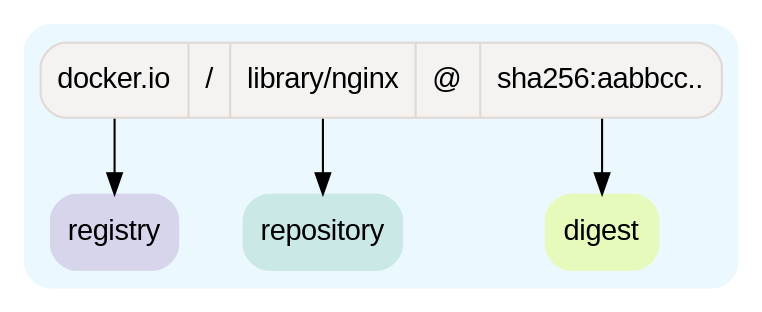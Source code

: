 # To generate the image used, run the following command
# dot -Tpng -o static/img/concepts/reference/by_digest.png docs/concepts/reference_by_digest.dot
digraph G {
	graph [
        dpi=600
		fontname = "Helvetica,Arial,sans-serif"
	]
	node [shape=record style="rounded,filled" fontname="Arial"]
	edge []
    subgraph cluster1
    {
		color="#ebf8fe"
		style="rounded,filled"
        ref:f0 -> registry 
        ref:f1 -> repository
        ref:f2 -> digest 
        ref [label="<f0>docker.io|/|<f1>library/nginx|@|<f2>sha256:aabbcc..", fillcolor="#f5f3f2", color="#e0d8d4" ];

        registry [color="#d7d5ec"  ]
        repository [color="#cae8e6"]
        digest [label="digest" color="#e6fabc"]
		
    }
}


